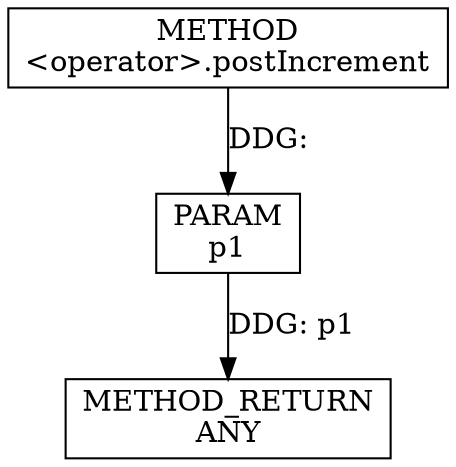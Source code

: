 digraph "&lt;operator&gt;.postIncrement" {  
node [shape="rect"];  
"111669149714" [label = <METHOD<BR/>&lt;operator&gt;.postIncrement> ]
"128849018898" [label = <METHOD_RETURN<BR/>ANY> ]
"115964117018" [label = <PARAM<BR/>p1> ]
  "115964117018" -> "128849018898"  [ label = "DDG: p1"] 
  "111669149714" -> "115964117018"  [ label = "DDG: "] 
}
